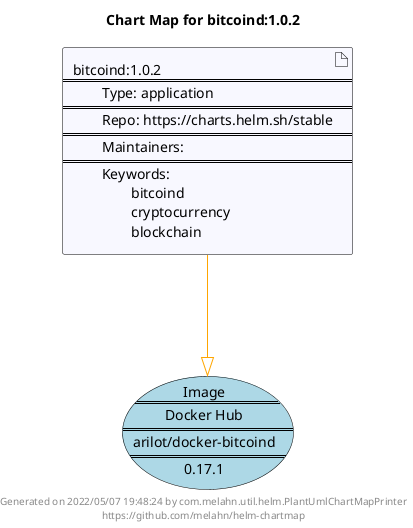 @startuml
skinparam linetype ortho
skinparam backgroundColor white
skinparam usecaseBorderColor black
skinparam usecaseArrowColor LightSlateGray
skinparam artifactBorderColor black
skinparam artifactArrowColor LightSlateGray

title Chart Map for bitcoind:1.0.2

'There is one referenced Helm Chart
artifact "bitcoind:1.0.2\n====\n\tType: application\n====\n\tRepo: https://charts.helm.sh/stable\n====\n\tMaintainers: \n====\n\tKeywords: \n\t\tbitcoind\n\t\tcryptocurrency\n\t\tblockchain" as bitcoind_1_0_2 #GhostWhite

'There is one referenced Docker Image
usecase "Image\n====\nDocker Hub\n====\narilot/docker-bitcoind\n====\n0.17.1" as arilot_docker_bitcoind_0_17_1 #LightBlue

'Chart Dependencies
bitcoind_1_0_2--[#orange]-|>arilot_docker_bitcoind_0_17_1

center footer Generated on 2022/05/07 19:48:24 by com.melahn.util.helm.PlantUmlChartMapPrinter\nhttps://github.com/melahn/helm-chartmap
@enduml
